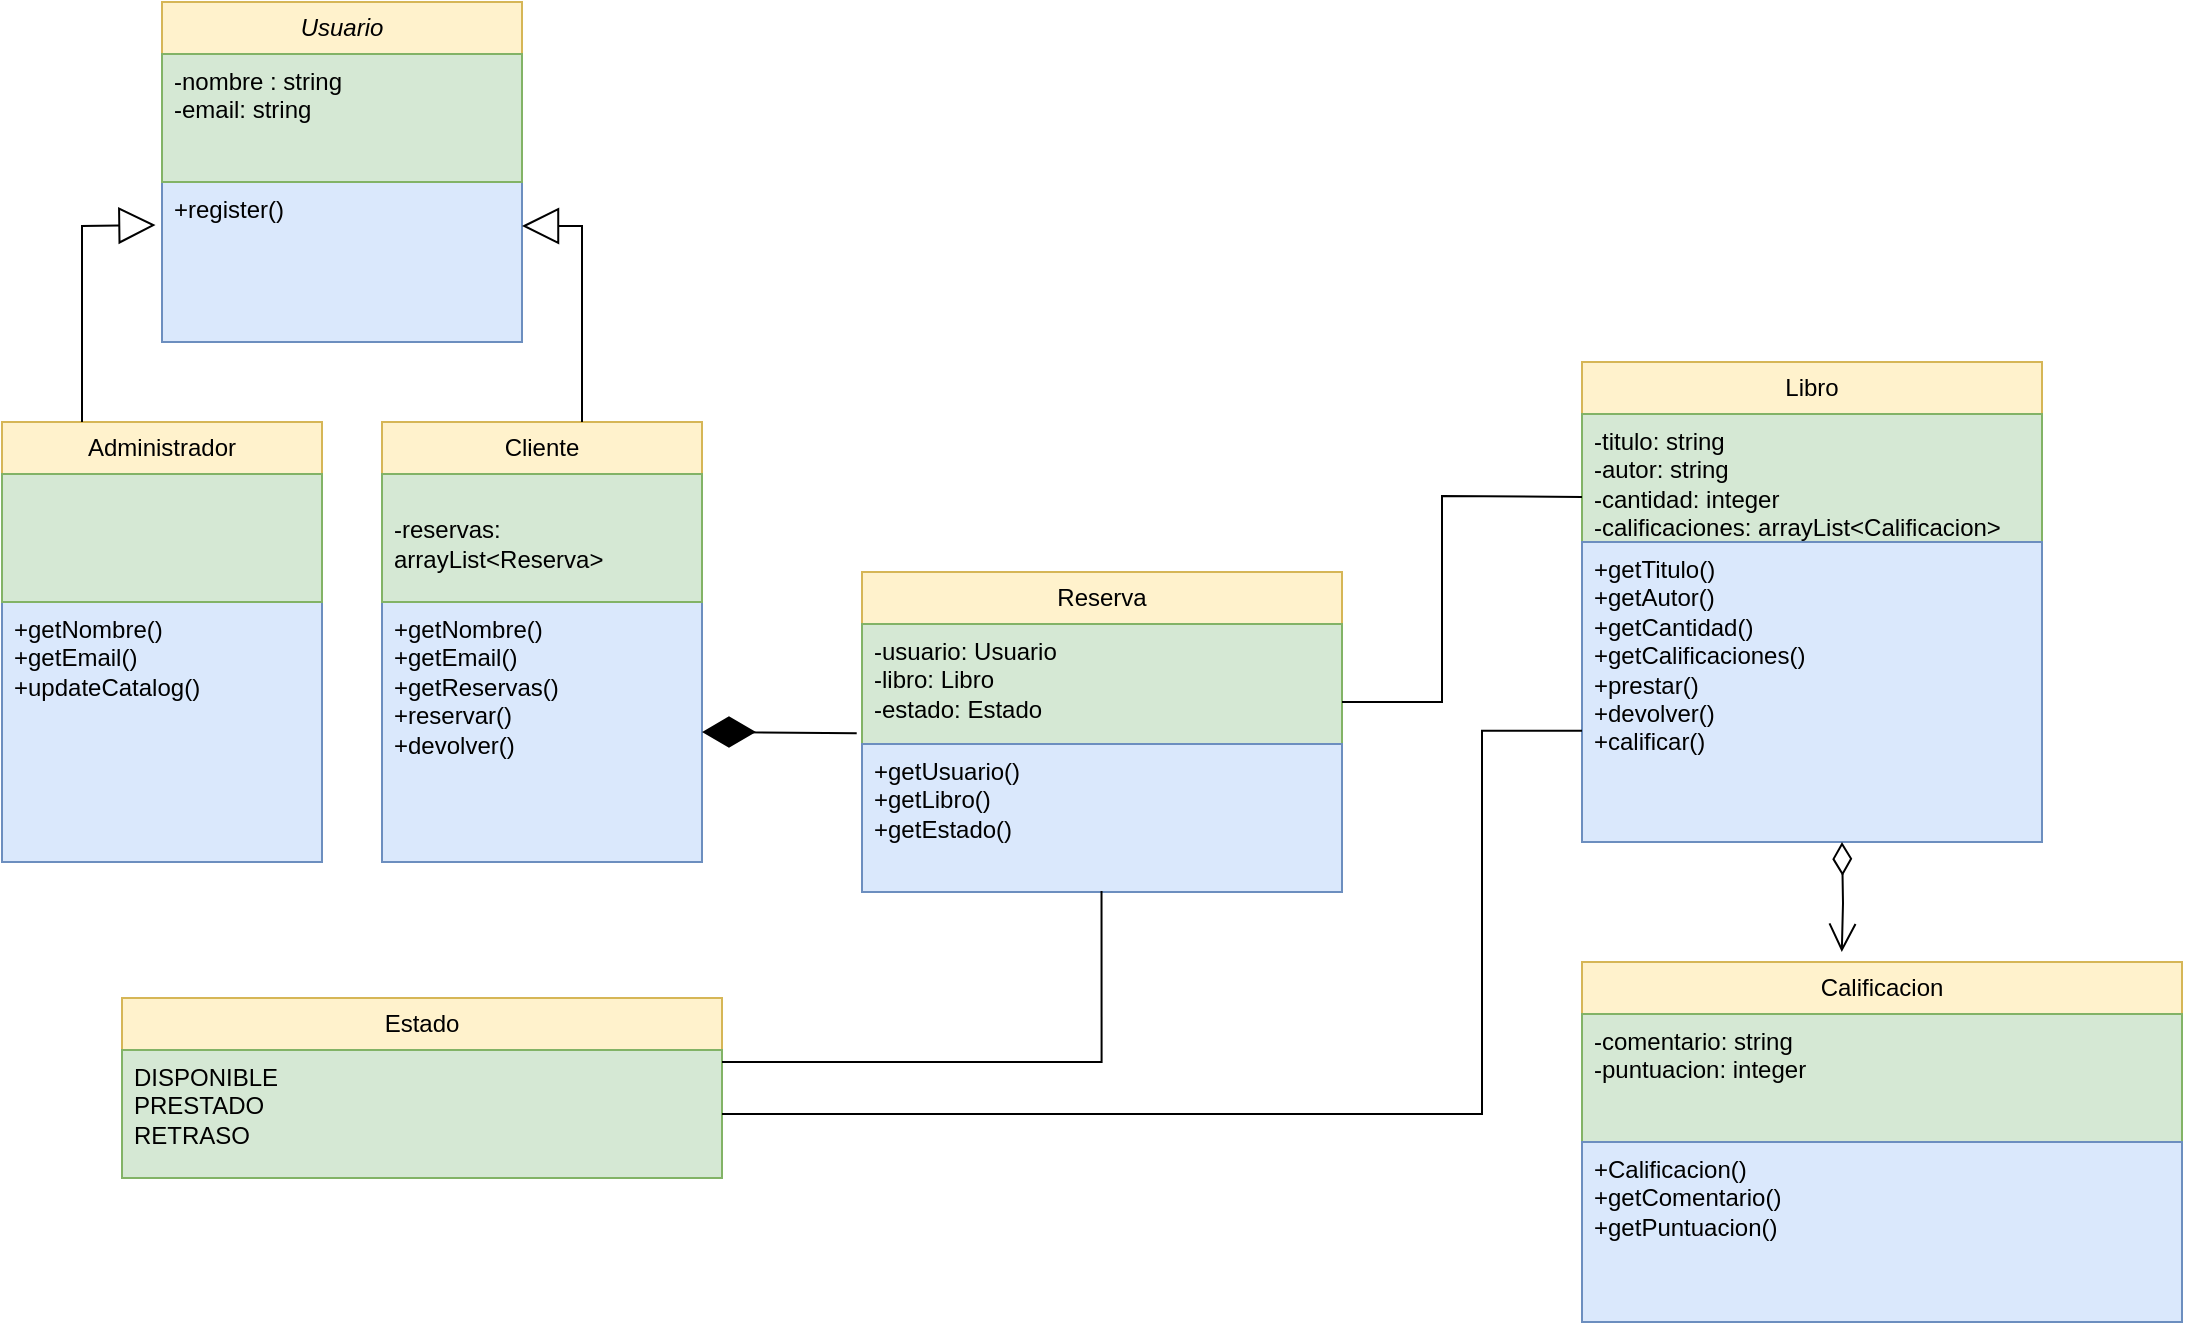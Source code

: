 <mxfile version="21.3.0" type="google">
  <diagram name="Page-1" id="e7e014a7-5840-1c2e-5031-d8a46d1fe8dd">
    <mxGraphModel grid="1" page="1" gridSize="10" guides="1" tooltips="1" connect="1" arrows="1" fold="1" pageScale="1" pageWidth="1169" pageHeight="826" background="none" math="0" shadow="0">
      <root>
        <mxCell id="0" />
        <mxCell id="1" parent="0" />
        <mxCell id="UrHmr3pfUTmd6LyERGNY-57" value="Libro" style="swimlane;fontStyle=0;childLayout=stackLayout;horizontal=1;startSize=26;fillColor=#fff2cc;horizontalStack=0;resizeParent=1;resizeParentMax=0;resizeLast=0;collapsible=1;marginBottom=0;whiteSpace=wrap;html=1;strokeColor=#d6b656;" vertex="1" parent="1">
          <mxGeometry x="800" y="230" width="230" height="90" as="geometry" />
        </mxCell>
        <mxCell id="UrHmr3pfUTmd6LyERGNY-58" value="-titulo: string&lt;br&gt;-autor: string&lt;br&gt;-cantidad: integer&lt;br&gt;-calificaciones: arrayList&amp;lt;Calificacion&amp;gt;" style="text;strokeColor=#82b366;fillColor=#d5e8d4;align=left;verticalAlign=top;spacingLeft=4;spacingRight=4;overflow=hidden;rotatable=0;points=[[0,0.5],[1,0.5]];portConstraint=eastwest;whiteSpace=wrap;html=1;" vertex="1" parent="UrHmr3pfUTmd6LyERGNY-57">
          <mxGeometry y="26" width="230" height="64" as="geometry" />
        </mxCell>
        <mxCell id="UrHmr3pfUTmd6LyERGNY-59" value="+getTitulo()&lt;br&gt;+getAutor()&lt;br&gt;+getCantidad()&lt;br&gt;+getCalificaciones()&lt;br&gt;+prestar()&lt;br&gt;+devolver()&lt;br&gt;+calificar()" style="text;strokeColor=#6c8ebf;fillColor=#dae8fc;align=left;verticalAlign=top;spacingLeft=4;spacingRight=4;overflow=hidden;rotatable=0;points=[[0,0.5],[1,0.5]];portConstraint=eastwest;whiteSpace=wrap;html=1;" vertex="1" parent="1">
          <mxGeometry x="800" y="320" width="230" height="150" as="geometry" />
        </mxCell>
        <mxCell id="UrHmr3pfUTmd6LyERGNY-60" value="Calificacion" style="swimlane;fontStyle=0;childLayout=stackLayout;horizontal=1;startSize=26;fillColor=#fff2cc;horizontalStack=0;resizeParent=1;resizeParentMax=0;resizeLast=0;collapsible=1;marginBottom=0;whiteSpace=wrap;html=1;strokeColor=#d6b656;" vertex="1" parent="1">
          <mxGeometry x="800" y="530" width="300" height="90" as="geometry" />
        </mxCell>
        <mxCell id="UrHmr3pfUTmd6LyERGNY-61" value="-comentario: string&lt;br&gt;-puntuacion: integer" style="text;strokeColor=#82b366;fillColor=#d5e8d4;align=left;verticalAlign=top;spacingLeft=4;spacingRight=4;overflow=hidden;rotatable=0;points=[[0,0.5],[1,0.5]];portConstraint=eastwest;whiteSpace=wrap;html=1;" vertex="1" parent="UrHmr3pfUTmd6LyERGNY-60">
          <mxGeometry y="26" width="300" height="64" as="geometry" />
        </mxCell>
        <mxCell id="UrHmr3pfUTmd6LyERGNY-62" value="+Calificacion()&lt;br&gt;+getComentario()&lt;br&gt;+getPuntuacion()" style="text;strokeColor=#6c8ebf;fillColor=#dae8fc;align=left;verticalAlign=top;spacingLeft=4;spacingRight=4;overflow=hidden;rotatable=0;points=[[0,0.5],[1,0.5]];portConstraint=eastwest;whiteSpace=wrap;html=1;" vertex="1" parent="1">
          <mxGeometry x="800" y="620" width="300" height="90" as="geometry" />
        </mxCell>
        <mxCell id="UrHmr3pfUTmd6LyERGNY-64" value="Reserva" style="swimlane;fontStyle=0;childLayout=stackLayout;horizontal=1;startSize=26;fillColor=#fff2cc;horizontalStack=0;resizeParent=1;resizeParentMax=0;resizeLast=0;collapsible=1;marginBottom=0;whiteSpace=wrap;html=1;strokeColor=#d6b656;" vertex="1" parent="1">
          <mxGeometry x="440" y="335" width="240" height="90" as="geometry" />
        </mxCell>
        <mxCell id="UrHmr3pfUTmd6LyERGNY-65" value="-usuario: Usuario&lt;br&gt;-libro: Libro&lt;br&gt;-estado: Estado" style="text;strokeColor=#82b366;fillColor=#d5e8d4;align=left;verticalAlign=top;spacingLeft=4;spacingRight=4;overflow=hidden;rotatable=0;points=[[0,0.5],[1,0.5]];portConstraint=eastwest;whiteSpace=wrap;html=1;" vertex="1" parent="UrHmr3pfUTmd6LyERGNY-64">
          <mxGeometry y="26" width="240" height="64" as="geometry" />
        </mxCell>
        <mxCell id="UrHmr3pfUTmd6LyERGNY-66" value="+getUsuario()&lt;br&gt;+getLibro()&lt;br&gt;+getEstado()&lt;br&gt;" style="text;strokeColor=#6c8ebf;fillColor=#dae8fc;align=left;verticalAlign=top;spacingLeft=4;spacingRight=4;overflow=hidden;rotatable=0;points=[[0,0.5],[1,0.5]];portConstraint=eastwest;whiteSpace=wrap;html=1;" vertex="1" parent="1">
          <mxGeometry x="440" y="421" width="240" height="74" as="geometry" />
        </mxCell>
        <mxCell id="UrHmr3pfUTmd6LyERGNY-67" value="Estado" style="swimlane;fontStyle=0;childLayout=stackLayout;horizontal=1;startSize=26;fillColor=#fff2cc;horizontalStack=0;resizeParent=1;resizeParentMax=0;resizeLast=0;collapsible=1;marginBottom=0;whiteSpace=wrap;html=1;strokeColor=#d6b656;" vertex="1" parent="1">
          <mxGeometry x="70" y="548" width="300" height="90" as="geometry" />
        </mxCell>
        <mxCell id="UrHmr3pfUTmd6LyERGNY-68" value="DISPONIBLE&lt;br&gt;PRESTADO&lt;br&gt;RETRASO" style="text;strokeColor=#82b366;fillColor=#d5e8d4;align=left;verticalAlign=top;spacingLeft=4;spacingRight=4;overflow=hidden;rotatable=0;points=[[0,0.5],[1,0.5]];portConstraint=eastwest;whiteSpace=wrap;html=1;" vertex="1" parent="UrHmr3pfUTmd6LyERGNY-67">
          <mxGeometry y="26" width="300" height="64" as="geometry" />
        </mxCell>
        <mxCell id="0uXt8LhpZuC11UzZuWgx-11" value="&lt;i&gt;Usuario&lt;/i&gt;" style="swimlane;fontStyle=0;childLayout=stackLayout;horizontal=1;startSize=26;fillColor=#fff2cc;horizontalStack=0;resizeParent=1;resizeParentMax=0;resizeLast=0;collapsible=1;marginBottom=0;whiteSpace=wrap;html=1;strokeColor=#d6b656;" vertex="1" parent="1">
          <mxGeometry x="90" y="50" width="180" height="90" as="geometry" />
        </mxCell>
        <mxCell id="0uXt8LhpZuC11UzZuWgx-12" value="+register()" style="text;strokeColor=#6c8ebf;fillColor=#dae8fc;align=left;verticalAlign=top;spacingLeft=4;spacingRight=4;overflow=hidden;rotatable=0;points=[[0,0.5],[1,0.5]];portConstraint=eastwest;whiteSpace=wrap;html=1;" vertex="1" parent="1">
          <mxGeometry x="90" y="140" width="180" height="80" as="geometry" />
        </mxCell>
        <mxCell id="0uXt8LhpZuC11UzZuWgx-13" value="-nombre : string&lt;br&gt;-email: string&lt;br&gt;" style="text;strokeColor=#82b366;fillColor=#d5e8d4;align=left;verticalAlign=top;spacingLeft=4;spacingRight=4;overflow=hidden;rotatable=0;points=[[0,0.5],[1,0.5]];portConstraint=eastwest;whiteSpace=wrap;html=1;" vertex="1" parent="1">
          <mxGeometry x="90" y="76" width="180" height="64" as="geometry" />
        </mxCell>
        <mxCell id="0uXt8LhpZuC11UzZuWgx-20" value="Administrador" style="swimlane;fontStyle=0;childLayout=stackLayout;horizontal=1;startSize=26;fillColor=#fff2cc;horizontalStack=0;resizeParent=1;resizeParentMax=0;resizeLast=0;collapsible=1;marginBottom=0;whiteSpace=wrap;html=1;strokeColor=#d6b656;" vertex="1" parent="1">
          <mxGeometry x="10" y="260" width="160" height="90" as="geometry" />
        </mxCell>
        <mxCell id="0uXt8LhpZuC11UzZuWgx-21" value="+getNombre()&lt;br&gt;+getEmail()&lt;br&gt;+updateCatalog()" style="text;strokeColor=#6c8ebf;fillColor=#dae8fc;align=left;verticalAlign=top;spacingLeft=4;spacingRight=4;overflow=hidden;rotatable=0;points=[[0,0.5],[1,0.5]];portConstraint=eastwest;whiteSpace=wrap;html=1;" vertex="1" parent="1">
          <mxGeometry x="10" y="350" width="160" height="130" as="geometry" />
        </mxCell>
        <mxCell id="0uXt8LhpZuC11UzZuWgx-22" value="" style="text;strokeColor=#82b366;fillColor=#d5e8d4;align=left;verticalAlign=top;spacingLeft=4;spacingRight=4;overflow=hidden;rotatable=0;points=[[0,0.5],[1,0.5]];portConstraint=eastwest;whiteSpace=wrap;html=1;" vertex="1" parent="1">
          <mxGeometry x="10" y="286" width="160" height="64" as="geometry" />
        </mxCell>
        <mxCell id="0uXt8LhpZuC11UzZuWgx-23" value="Cliente" style="swimlane;fontStyle=0;childLayout=stackLayout;horizontal=1;startSize=26;fillColor=#fff2cc;horizontalStack=0;resizeParent=1;resizeParentMax=0;resizeLast=0;collapsible=1;marginBottom=0;whiteSpace=wrap;html=1;strokeColor=#d6b656;" vertex="1" parent="1">
          <mxGeometry x="200" y="260" width="160" height="90" as="geometry" />
        </mxCell>
        <mxCell id="0uXt8LhpZuC11UzZuWgx-24" value="+getNombre()&lt;br&gt;+getEmail()&lt;br&gt;+getReservas()&lt;br&gt;+reservar()&lt;br&gt;+devolver()" style="text;strokeColor=#6c8ebf;fillColor=#dae8fc;align=left;verticalAlign=top;spacingLeft=4;spacingRight=4;overflow=hidden;rotatable=0;points=[[0,0.5],[1,0.5]];portConstraint=eastwest;whiteSpace=wrap;html=1;" vertex="1" parent="1">
          <mxGeometry x="200" y="350" width="160" height="130" as="geometry" />
        </mxCell>
        <mxCell id="0uXt8LhpZuC11UzZuWgx-25" value="&lt;br&gt;-reservas: arrayList&amp;lt;Reserva&amp;gt;" style="text;strokeColor=#82b366;fillColor=#d5e8d4;align=left;verticalAlign=top;spacingLeft=4;spacingRight=4;overflow=hidden;rotatable=0;points=[[0,0.5],[1,0.5]];portConstraint=eastwest;whiteSpace=wrap;html=1;" vertex="1" parent="1">
          <mxGeometry x="200" y="286" width="160" height="64" as="geometry" />
        </mxCell>
        <mxCell id="0uXt8LhpZuC11UzZuWgx-29" value="" style="endArrow=diamondThin;endFill=1;endSize=24;html=1;rounded=0;entryX=1;entryY=0.5;entryDx=0;entryDy=0;exitX=-0.011;exitY=0.854;exitDx=0;exitDy=0;exitPerimeter=0;" edge="1" parent="1" source="UrHmr3pfUTmd6LyERGNY-65" target="0uXt8LhpZuC11UzZuWgx-24">
          <mxGeometry width="160" relative="1" as="geometry">
            <mxPoint x="430" y="415" as="sourcePoint" />
            <mxPoint x="600" y="410" as="targetPoint" />
            <Array as="points">
              <mxPoint x="370" y="415" />
            </Array>
          </mxGeometry>
        </mxCell>
        <mxCell id="0uXt8LhpZuC11UzZuWgx-30" value="" style="endArrow=block;endSize=16;endFill=0;html=1;rounded=0;exitX=0.25;exitY=0;exitDx=0;exitDy=0;entryX=-0.018;entryY=0.269;entryDx=0;entryDy=0;entryPerimeter=0;" edge="1" parent="1" source="0uXt8LhpZuC11UzZuWgx-20" target="0uXt8LhpZuC11UzZuWgx-12">
          <mxGeometry width="160" relative="1" as="geometry">
            <mxPoint x="440" y="290" as="sourcePoint" />
            <mxPoint x="600" y="290" as="targetPoint" />
            <Array as="points">
              <mxPoint x="50" y="162" />
            </Array>
          </mxGeometry>
        </mxCell>
        <mxCell id="0uXt8LhpZuC11UzZuWgx-31" value="" style="endArrow=block;endSize=16;endFill=0;html=1;rounded=0;exitX=0.25;exitY=0;exitDx=0;exitDy=0;entryX=1;entryY=0.275;entryDx=0;entryDy=0;entryPerimeter=0;" edge="1" parent="1" target="0uXt8LhpZuC11UzZuWgx-12">
          <mxGeometry width="160" relative="1" as="geometry">
            <mxPoint x="300" y="260" as="sourcePoint" />
            <mxPoint x="337" y="162" as="targetPoint" />
            <Array as="points">
              <mxPoint x="300" y="162" />
            </Array>
          </mxGeometry>
        </mxCell>
        <mxCell id="0uXt8LhpZuC11UzZuWgx-32" value="" style="endArrow=none;html=1;rounded=0;entryX=0;entryY=0.75;entryDx=0;entryDy=0;" edge="1" parent="1" target="UrHmr3pfUTmd6LyERGNY-57">
          <mxGeometry width="50" height="50" relative="1" as="geometry">
            <mxPoint x="680" y="400" as="sourcePoint" />
            <mxPoint x="540" y="30" as="targetPoint" />
            <Array as="points">
              <mxPoint x="730" y="400" />
              <mxPoint x="730" y="297" />
            </Array>
          </mxGeometry>
        </mxCell>
        <mxCell id="0uXt8LhpZuC11UzZuWgx-36" value="" style="endArrow=none;html=1;edgeStyle=orthogonalEdgeStyle;rounded=0;exitX=1;exitY=0.5;exitDx=0;exitDy=0;" edge="1" parent="1" source="UrHmr3pfUTmd6LyERGNY-68">
          <mxGeometry relative="1" as="geometry">
            <mxPoint x="640" y="414.41" as="sourcePoint" />
            <mxPoint x="800" y="414.41" as="targetPoint" />
            <Array as="points">
              <mxPoint x="750" y="606" />
              <mxPoint x="750" y="414" />
            </Array>
          </mxGeometry>
        </mxCell>
        <mxCell id="0uXt8LhpZuC11UzZuWgx-39" value="" style="endArrow=none;html=1;edgeStyle=orthogonalEdgeStyle;rounded=0;entryX=0.499;entryY=0.993;entryDx=0;entryDy=0;entryPerimeter=0;" edge="1" parent="1" target="UrHmr3pfUTmd6LyERGNY-66">
          <mxGeometry relative="1" as="geometry">
            <mxPoint x="370" y="580" as="sourcePoint" />
            <mxPoint x="560" y="520" as="targetPoint" />
            <Array as="points">
              <mxPoint x="560" y="580" />
            </Array>
          </mxGeometry>
        </mxCell>
        <mxCell id="wxo3X5bj4oyi7dbGyZXF-1" value="" style="endArrow=open;html=1;endSize=12;startArrow=diamondThin;startSize=14;startFill=0;edgeStyle=orthogonalEdgeStyle;align=left;verticalAlign=bottom;rounded=0;entryX=0.433;entryY=-0.056;entryDx=0;entryDy=0;entryPerimeter=0;" edge="1" parent="1" target="UrHmr3pfUTmd6LyERGNY-60">
          <mxGeometry x="-1" y="3" relative="1" as="geometry">
            <mxPoint x="930" y="470" as="sourcePoint" />
            <mxPoint x="1048" y="495" as="targetPoint" />
            <Array as="points" />
          </mxGeometry>
        </mxCell>
      </root>
    </mxGraphModel>
  </diagram>
</mxfile>
